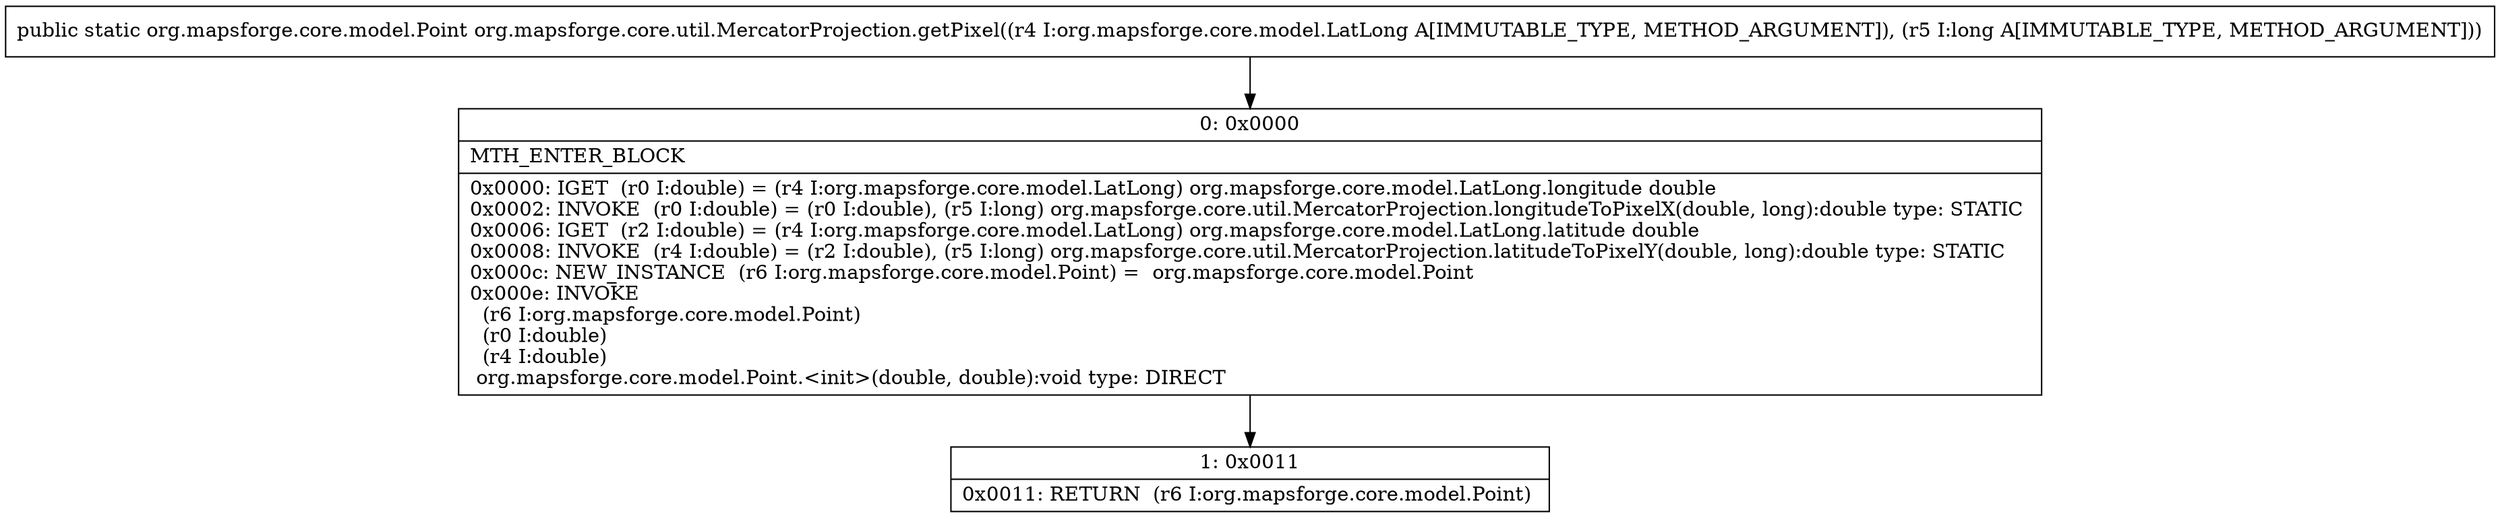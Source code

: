 digraph "CFG fororg.mapsforge.core.util.MercatorProjection.getPixel(Lorg\/mapsforge\/core\/model\/LatLong;J)Lorg\/mapsforge\/core\/model\/Point;" {
Node_0 [shape=record,label="{0\:\ 0x0000|MTH_ENTER_BLOCK\l|0x0000: IGET  (r0 I:double) = (r4 I:org.mapsforge.core.model.LatLong) org.mapsforge.core.model.LatLong.longitude double \l0x0002: INVOKE  (r0 I:double) = (r0 I:double), (r5 I:long) org.mapsforge.core.util.MercatorProjection.longitudeToPixelX(double, long):double type: STATIC \l0x0006: IGET  (r2 I:double) = (r4 I:org.mapsforge.core.model.LatLong) org.mapsforge.core.model.LatLong.latitude double \l0x0008: INVOKE  (r4 I:double) = (r2 I:double), (r5 I:long) org.mapsforge.core.util.MercatorProjection.latitudeToPixelY(double, long):double type: STATIC \l0x000c: NEW_INSTANCE  (r6 I:org.mapsforge.core.model.Point) =  org.mapsforge.core.model.Point \l0x000e: INVOKE  \l  (r6 I:org.mapsforge.core.model.Point)\l  (r0 I:double)\l  (r4 I:double)\l org.mapsforge.core.model.Point.\<init\>(double, double):void type: DIRECT \l}"];
Node_1 [shape=record,label="{1\:\ 0x0011|0x0011: RETURN  (r6 I:org.mapsforge.core.model.Point) \l}"];
MethodNode[shape=record,label="{public static org.mapsforge.core.model.Point org.mapsforge.core.util.MercatorProjection.getPixel((r4 I:org.mapsforge.core.model.LatLong A[IMMUTABLE_TYPE, METHOD_ARGUMENT]), (r5 I:long A[IMMUTABLE_TYPE, METHOD_ARGUMENT])) }"];
MethodNode -> Node_0;
Node_0 -> Node_1;
}

